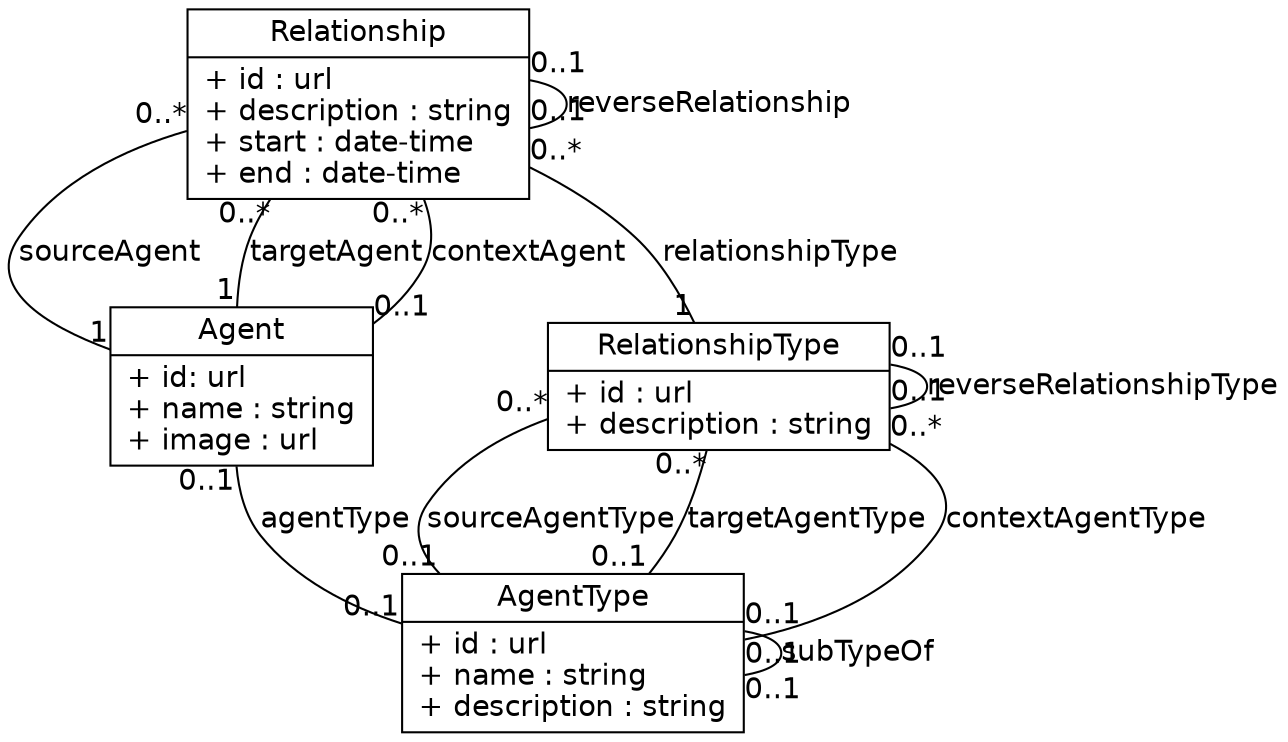 // structure copied from
// http://www.ffnn.nl/pages/articles/media/uml-diagrams-using-graphviz-dot.php

digraph G {
  fontname = "Bitstream Vera Sans"
  fontsize = 14

  node [
    fontname = "Bitstream Vera Sans"
    fontsize = 14
    shape = "record"
  ]

  edge [
    fontname = "Bitstream Vera Sans"
    fontsize = 14
    arrowhead = "none"
  ]

  AgentType [
    label = "{AgentType|+ id : url\l+ name : string\l+ description : string\l}"
  ]

  Agent [
    label = "{Agent|+ id: url\l+ name : string\l+ image : url\l}"
  ]

  RelationshipType [
    label = "{RelationshipType|+ id : url\l+ description : string\l}"
  ]

  Relationship [
    label = "{Relationship|+ id : url\l+ description : string\l+ start : date-time\l+ end : date-time\l}"
  ]

  edge [
    headlabel = "1"
    taillabel = "0..*"
  ]

  edge[
    label = "sourceAgent"
  ]
  Relationship -> Agent
  edge [
    label = "targetAgent"
  ]
  Relationship -> Agent

  edge [
    headlabel = "0..1"
    label = "contextAgent"
  ]
  Relationship -> Agent

  edge [
    headlabel = "0..1"
    taillabel = "0..*"
  ]

  edge[
    label = "sourceAgentType"
  ]
  RelationshipType -> AgentType
  edge [
    label = "targetAgentType"
  ]
  RelationshipType -> AgentType
  edge [
    label = "contextAgentType"
  ]
  RelationshipType -> AgentType

  edge [
    headlabel = "1"
    taillabel = "0..*"
  ]

  edge [
    label = "relationshipType"
  ]
  Relationship -> RelationshipType

  edge [
    headlabel = "0..1"
    taillabel = "0..1"
    label = "subTypeOf"
  ]
  AgentType -> AgentType

  edge [
    label = "agentType"
  ]
  Agent -> AgentType

  edge [
    headlabel = "0..1"
    taillabel = "0..1"
  ]
  
  edge [
    label = "reverseRelationshipType"
  ]
  RelationshipType -> RelationshipType

  edge [
    label = "reverseRelationship"
  ]
  Relationship -> Relationship
}
